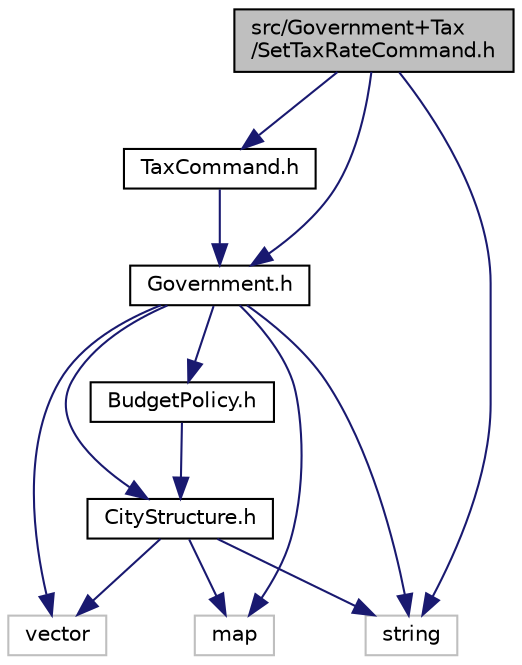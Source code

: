 digraph "src/Government+Tax/SetTaxRateCommand.h"
{
 // LATEX_PDF_SIZE
  edge [fontname="Helvetica",fontsize="10",labelfontname="Helvetica",labelfontsize="10"];
  node [fontname="Helvetica",fontsize="10",shape=record];
  Node1 [label="src/Government+Tax\l/SetTaxRateCommand.h",height=0.2,width=0.4,color="black", fillcolor="grey75", style="filled", fontcolor="black",tooltip=" "];
  Node1 -> Node2 [color="midnightblue",fontsize="10",style="solid",fontname="Helvetica"];
  Node2 [label="TaxCommand.h",height=0.2,width=0.4,color="black", fillcolor="white", style="filled",URL="$TaxCommand_8h.html",tooltip=" "];
  Node2 -> Node3 [color="midnightblue",fontsize="10",style="solid",fontname="Helvetica"];
  Node3 [label="Government.h",height=0.2,width=0.4,color="black", fillcolor="white", style="filled",URL="$Government_8h.html",tooltip="Header file for the Government class, which manages tax collection and budget allocation for cities."];
  Node3 -> Node4 [color="midnightblue",fontsize="10",style="solid",fontname="Helvetica"];
  Node4 [label="CityStructure.h",height=0.2,width=0.4,color="black", fillcolor="white", style="filled",URL="$CityStructure_8h.html",tooltip="Header file for the CityStructure class, representing a city with blocks and departments for budget a..."];
  Node4 -> Node5 [color="midnightblue",fontsize="10",style="solid",fontname="Helvetica"];
  Node5 [label="vector",height=0.2,width=0.4,color="grey75", fillcolor="white", style="filled",tooltip=" "];
  Node4 -> Node6 [color="midnightblue",fontsize="10",style="solid",fontname="Helvetica"];
  Node6 [label="string",height=0.2,width=0.4,color="grey75", fillcolor="white", style="filled",tooltip=" "];
  Node4 -> Node7 [color="midnightblue",fontsize="10",style="solid",fontname="Helvetica"];
  Node7 [label="map",height=0.2,width=0.4,color="grey75", fillcolor="white", style="filled",tooltip=" "];
  Node3 -> Node8 [color="midnightblue",fontsize="10",style="solid",fontname="Helvetica"];
  Node8 [label="BudgetPolicy.h",height=0.2,width=0.4,color="black", fillcolor="white", style="filled",URL="$BudgetPolicy_8h.html",tooltip="Header file for the BudgetPolicy class, defining the base interface for city budget policies."];
  Node8 -> Node4 [color="midnightblue",fontsize="10",style="solid",fontname="Helvetica"];
  Node3 -> Node6 [color="midnightblue",fontsize="10",style="solid",fontname="Helvetica"];
  Node3 -> Node7 [color="midnightblue",fontsize="10",style="solid",fontname="Helvetica"];
  Node3 -> Node5 [color="midnightblue",fontsize="10",style="solid",fontname="Helvetica"];
  Node1 -> Node3 [color="midnightblue",fontsize="10",style="solid",fontname="Helvetica"];
  Node1 -> Node6 [color="midnightblue",fontsize="10",style="solid",fontname="Helvetica"];
}
